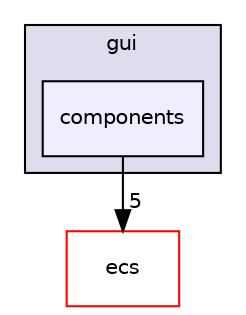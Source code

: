 digraph "src/game/gui/components" {
  compound=true
  node [ fontsize="10", fontname="Helvetica"];
  edge [ labelfontsize="10", labelfontname="Helvetica"];
  subgraph clusterdir_0eb5bc4df32830927d4599d5e42d522d {
    graph [ bgcolor="#ddddee", pencolor="black", label="gui" fontname="Helvetica", fontsize="10", URL="dir_0eb5bc4df32830927d4599d5e42d522d.html"]
  dir_fbda2f72d2afa15692e40e5b20379453 [shape=box, label="components", style="filled", fillcolor="#eeeeff", pencolor="black", URL="dir_fbda2f72d2afa15692e40e5b20379453.html"];
  }
  dir_ddca5f149c4ce13074f28b270e950ba9 [shape=box label="ecs" fillcolor="white" style="filled" color="red" URL="dir_ddca5f149c4ce13074f28b270e950ba9.html"];
  dir_fbda2f72d2afa15692e40e5b20379453->dir_ddca5f149c4ce13074f28b270e950ba9 [headlabel="5", labeldistance=1.5 headhref="dir_000012_000001.html"];
}
